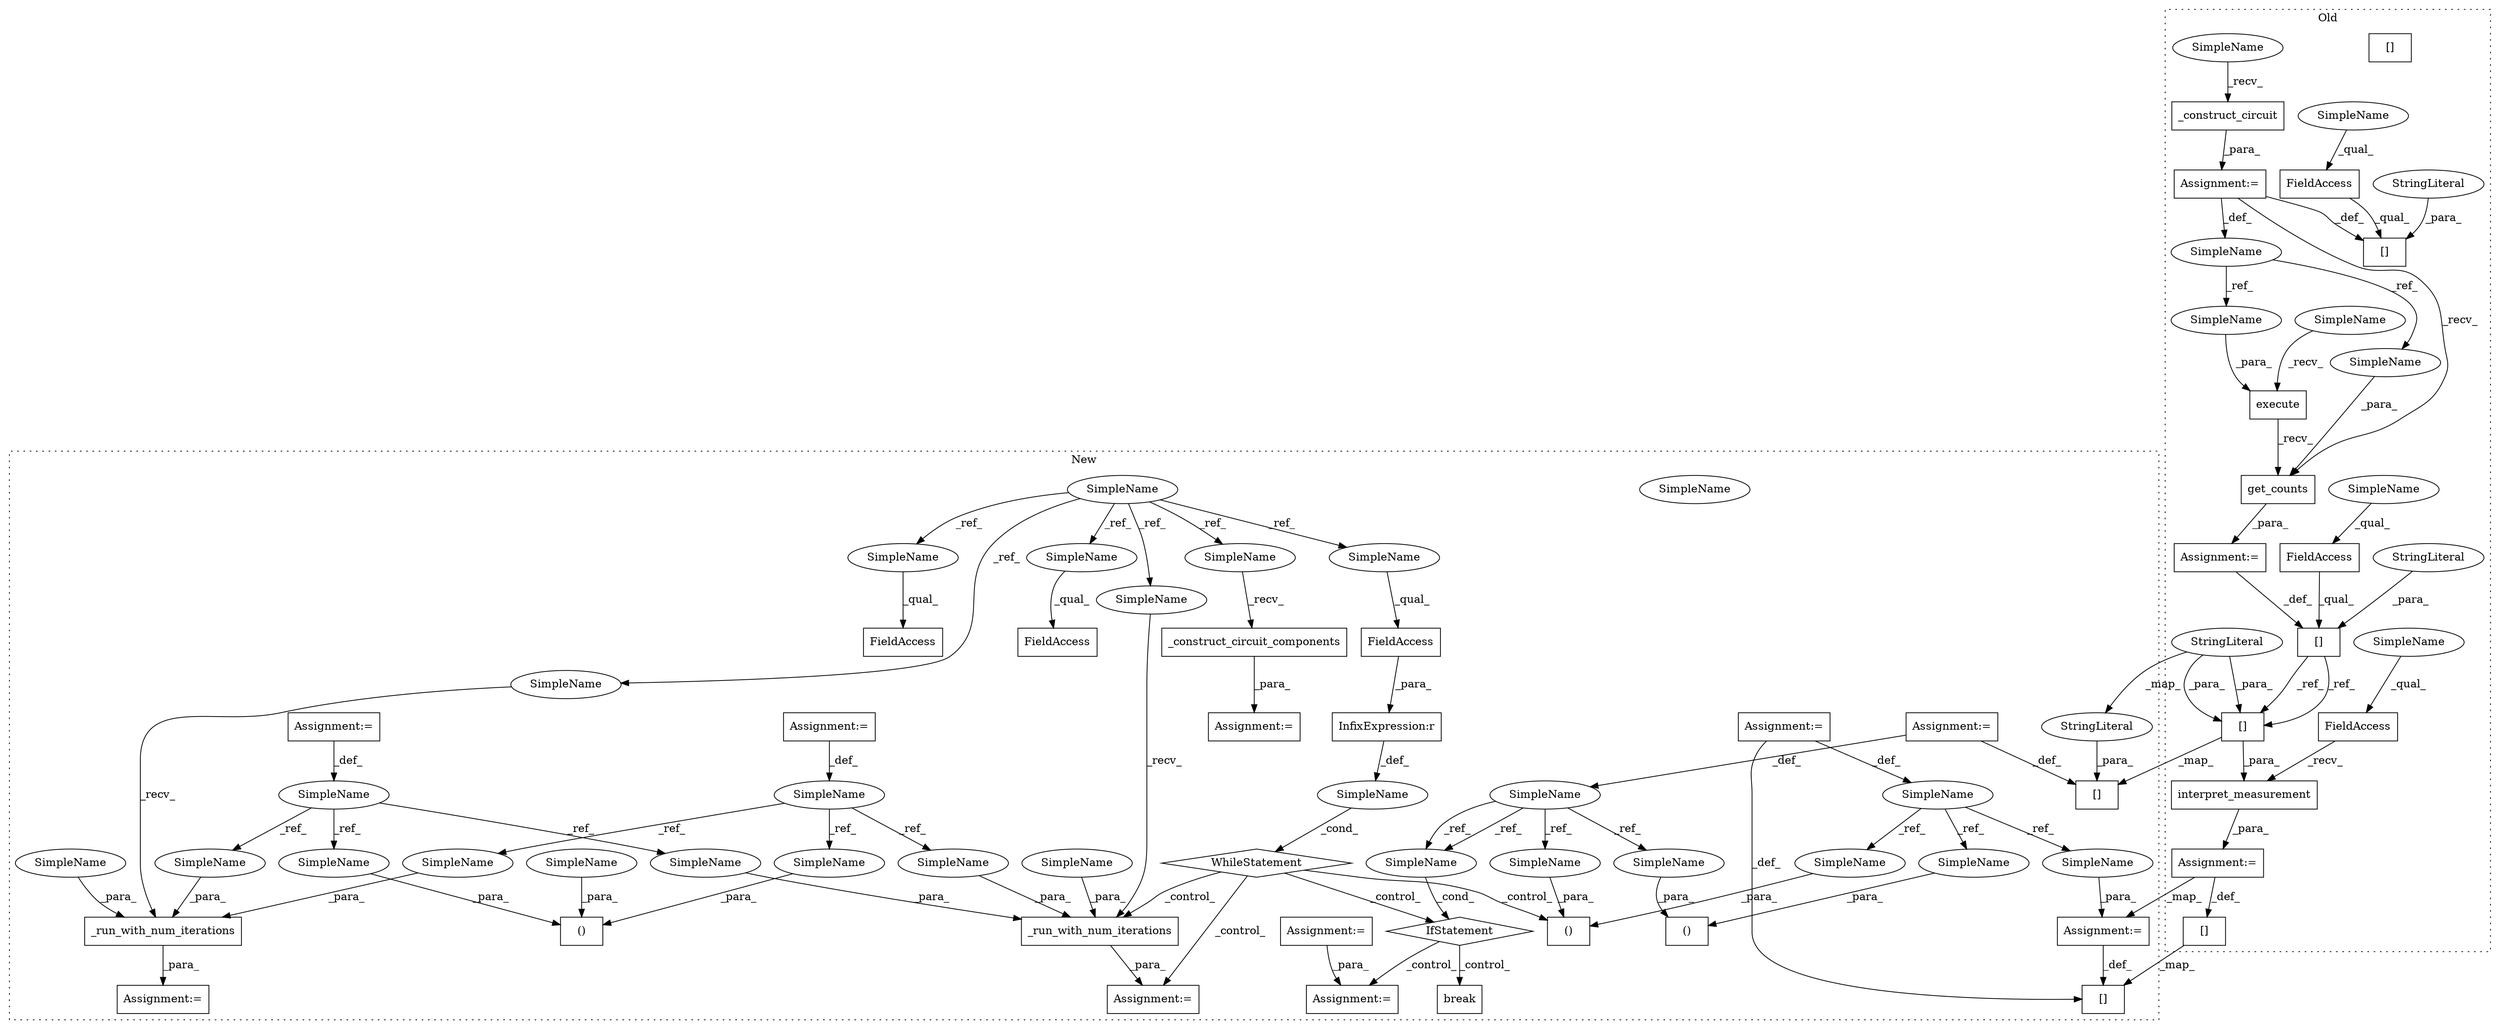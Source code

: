 digraph G {
subgraph cluster0 {
1 [label="execute" a="32" s="4272,4282" l="8,1" shape="box"];
11 [label="[]" a="2" s="4241,4265" l="10,1" shape="box"];
12 [label="_construct_circuit" a="32" s="4186" l="20" shape="box"];
13 [label="[]" a="2" s="4212,4231" l="10,1" shape="box"];
16 [label="get_counts" a="32" s="4284,4297" l="11,1" shape="box"];
17 [label="SimpleName" a="42" s="4178" l="2" shape="ellipse"];
20 [label="Assignment:=" a="7" s="4323" l="1" shape="box"];
22 [label="[]" a="2" s="4304,4322" l="10,1" shape="box"];
31 [label="interpret_measurement" a="32" s="4337,4384" l="22,1" shape="box"];
32 [label="FieldAccess" a="22" s="4324" l="12" shape="box"];
34 [label="FieldAccess" a="22" s="4212" l="9" shape="box"];
35 [label="Assignment:=" a="7" s="4180" l="1" shape="box"];
36 [label="FieldAccess" a="22" s="4241" l="9" shape="box"];
42 [label="Assignment:=" a="7" s="4266" l="1" shape="box"];
46 [label="[]" a="2" s="4359,4383" l="10,1" shape="box"];
48 [label="StringLiteral" a="45" s="4369" l="14" shape="ellipse"];
49 [label="StringLiteral" a="45" s="4251" l="14" shape="ellipse"];
50 [label="StringLiteral" a="45" s="4222" l="9" shape="ellipse"];
67 [label="SimpleName" a="42" s="4267" l="4" shape="ellipse"];
68 [label="SimpleName" a="42" s="4212" l="4" shape="ellipse"];
69 [label="SimpleName" a="42" s="4324" l="4" shape="ellipse"];
70 [label="SimpleName" a="42" s="4241" l="4" shape="ellipse"];
71 [label="SimpleName" a="42" s="4181" l="4" shape="ellipse"];
72 [label="[]" a="2" s="4359,4383" l="10,1" shape="box"];
76 [label="SimpleName" a="42" s="4295" l="2" shape="ellipse"];
77 [label="SimpleName" a="42" s="4280" l="2" shape="ellipse"];
label = "Old";
style="dotted";
}
subgraph cluster1 {
2 [label="WhileStatement" a="61" s="6490,6549" l="7,2" shape="diamond"];
3 [label="IfStatement" a="25" s="6704,6725" l="4,2" shape="diamond"];
4 [label="SimpleName" a="42" s="6708" l="17" shape="ellipse"];
5 [label="Assignment:=" a="7" s="6830" l="2" shape="box"];
6 [label="Assignment:=" a="7" s="6610" l="2" shape="box"];
7 [label="Assignment:=" a="7" s="5804" l="9" shape="box"];
8 [label="Assignment:=" a="7" s="6418" l="1" shape="box"];
9 [label="Assignment:=" a="7" s="6264" l="2" shape="box"];
10 [label="()" a="106" s="6570" l="40" shape="box"];
14 [label="break" a="10" s="6739" l="6" shape="box"];
15 [label="()" a="106" s="6001" l="75" shape="box"];
18 [label="SimpleName" a="42" s="5924" l="10" shape="ellipse"];
19 [label="Assignment:=" a="7" s="6919" l="1" shape="box"];
21 [label="[]" a="2" s="6900,6918" l="10,1" shape="box"];
23 [label="()" a="106" s="6224" l="40" shape="box"];
24 [label="InfixExpression:r" a="27" s="6520" l="4" shape="box"];
25 [label="FieldAccess" a="22" s="6524" l="24" shape="box"];
26 [label="SimpleName" a="42" s="5753" l="4" shape="ellipse"];
27 [label="_run_with_num_iterations" a="32" s="6617,6693" l="25,1" shape="box"];
28 [label="_construct_circuit_components" a="32" s="6083" l="31" shape="box"];
29 [label="FieldAccess" a="22" s="6189" l="20" shape="box"];
30 [label="FieldAccess" a="22" s="6124" l="10" shape="box"];
33 [label="Assignment:=" a="7" s="6076" l="2" shape="box"];
37 [label="Assignment:=" a="7" s="5944" l="14" shape="box"];
38 [label="SimpleName" a="42" s="5944" l="14" shape="ellipse"];
39 [label="SimpleName" a="42" s="5804" l="9" shape="ellipse"];
40 [label="SimpleName" a="42" s="" l="" shape="ellipse"];
41 [label="SimpleName" a="42" s="5889" l="17" shape="ellipse"];
43 [label="Assignment:=" a="7" s="5924" l="10" shape="box"];
44 [label="Assignment:=" a="7" s="5889" l="17" shape="box"];
45 [label="[]" a="2" s="6936,6965" l="10,1" shape="box"];
47 [label="StringLiteral" a="45" s="6946" l="19" shape="ellipse"];
51 [label="_run_with_num_iterations" a="32" s="6271,6347" l="25,1" shape="box"];
52 [label="SimpleName" a="42" s="6247" l="17" shape="ellipse"];
53 [label="SimpleName" a="42" s="6708" l="17" shape="ellipse"];
54 [label="SimpleName" a="42" s="6593" l="17" shape="ellipse"];
55 [label="SimpleName" a="42" s="6224" l="10" shape="ellipse"];
56 [label="SimpleName" a="42" s="6920" l="10" shape="ellipse"];
57 [label="SimpleName" a="42" s="6570" l="10" shape="ellipse"];
58 [label="SimpleName" a="42" s="6679" l="14" shape="ellipse"];
59 [label="SimpleName" a="42" s="6062" l="14" shape="ellipse"];
60 [label="SimpleName" a="42" s="6333" l="14" shape="ellipse"];
61 [label="SimpleName" a="42" s="6124" l="4" shape="ellipse"];
62 [label="SimpleName" a="42" s="6612" l="4" shape="ellipse"];
63 [label="SimpleName" a="42" s="6189" l="4" shape="ellipse"];
64 [label="SimpleName" a="42" s="6078" l="4" shape="ellipse"];
65 [label="SimpleName" a="42" s="6266" l="4" shape="ellipse"];
66 [label="SimpleName" a="42" s="6524" l="4" shape="ellipse"];
73 [label="SimpleName" a="42" s="6642" l="9" shape="ellipse"];
74 [label="SimpleName" a="42" s="6296" l="9" shape="ellipse"];
75 [label="SimpleName" a="42" s="6001" l="9" shape="ellipse"];
78 [label="SimpleName" a="42" s="6306" l="26" shape="ellipse"];
79 [label="SimpleName" a="42" s="6652" l="26" shape="ellipse"];
80 [label="SimpleName" a="42" s="6023" l="26" shape="ellipse"];
label = "New";
style="dotted";
}
1 -> 16 [label="_recv_"];
2 -> 6 [label="_control_"];
2 -> 3 [label="_control_"];
2 -> 27 [label="_control_"];
2 -> 10 [label="_control_"];
3 -> 14 [label="_control_"];
3 -> 5 [label="_control_"];
7 -> 39 [label="_def_"];
8 -> 5 [label="_para_"];
11 -> 72 [label="_ref_"];
11 -> 72 [label="_ref_"];
12 -> 35 [label="_para_"];
16 -> 42 [label="_para_"];
17 -> 76 [label="_ref_"];
17 -> 77 [label="_ref_"];
18 -> 55 [label="_ref_"];
18 -> 57 [label="_ref_"];
18 -> 56 [label="_ref_"];
19 -> 21 [label="_def_"];
20 -> 22 [label="_def_"];
20 -> 19 [label="_map_"];
22 -> 21 [label="_map_"];
24 -> 40 [label="_def_"];
25 -> 24 [label="_para_"];
26 -> 65 [label="_ref_"];
26 -> 62 [label="_ref_"];
26 -> 63 [label="_ref_"];
26 -> 66 [label="_ref_"];
26 -> 61 [label="_ref_"];
26 -> 64 [label="_ref_"];
27 -> 6 [label="_para_"];
28 -> 33 [label="_para_"];
31 -> 20 [label="_para_"];
32 -> 31 [label="_recv_"];
34 -> 13 [label="_qual_"];
35 -> 13 [label="_def_"];
35 -> 17 [label="_def_"];
35 -> 16 [label="_recv_"];
36 -> 11 [label="_qual_"];
37 -> 38 [label="_def_"];
38 -> 58 [label="_ref_"];
38 -> 60 [label="_ref_"];
38 -> 59 [label="_ref_"];
39 -> 73 [label="_ref_"];
39 -> 75 [label="_ref_"];
39 -> 74 [label="_ref_"];
40 -> 2 [label="_cond_"];
41 -> 53 [label="_ref_"];
41 -> 52 [label="_ref_"];
41 -> 53 [label="_ref_"];
41 -> 54 [label="_ref_"];
42 -> 11 [label="_def_"];
43 -> 21 [label="_def_"];
43 -> 18 [label="_def_"];
44 -> 41 [label="_def_"];
44 -> 45 [label="_def_"];
47 -> 45 [label="_para_"];
48 -> 72 [label="_para_"];
48 -> 72 [label="_para_"];
48 -> 47 [label="_map_"];
49 -> 11 [label="_para_"];
50 -> 13 [label="_para_"];
51 -> 9 [label="_para_"];
52 -> 23 [label="_para_"];
53 -> 3 [label="_cond_"];
54 -> 10 [label="_para_"];
55 -> 23 [label="_para_"];
56 -> 19 [label="_para_"];
57 -> 10 [label="_para_"];
58 -> 27 [label="_para_"];
59 -> 15 [label="_para_"];
60 -> 51 [label="_para_"];
61 -> 30 [label="_qual_"];
62 -> 27 [label="_recv_"];
63 -> 29 [label="_qual_"];
64 -> 28 [label="_recv_"];
65 -> 51 [label="_recv_"];
66 -> 25 [label="_qual_"];
67 -> 1 [label="_recv_"];
68 -> 34 [label="_qual_"];
69 -> 32 [label="_qual_"];
70 -> 36 [label="_qual_"];
71 -> 12 [label="_recv_"];
72 -> 45 [label="_map_"];
72 -> 31 [label="_para_"];
73 -> 27 [label="_para_"];
74 -> 51 [label="_para_"];
75 -> 15 [label="_para_"];
76 -> 16 [label="_para_"];
77 -> 1 [label="_para_"];
78 -> 51 [label="_para_"];
79 -> 27 [label="_para_"];
80 -> 15 [label="_para_"];
}